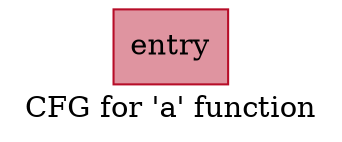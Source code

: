 digraph "CFG for 'a' function" {
	label="CFG for 'a' function";

	Node0x55c2edc86620 [shape=record,color="#b70d28ff", style=filled, fillcolor="#b70d2870",label="{entry}"];
}
